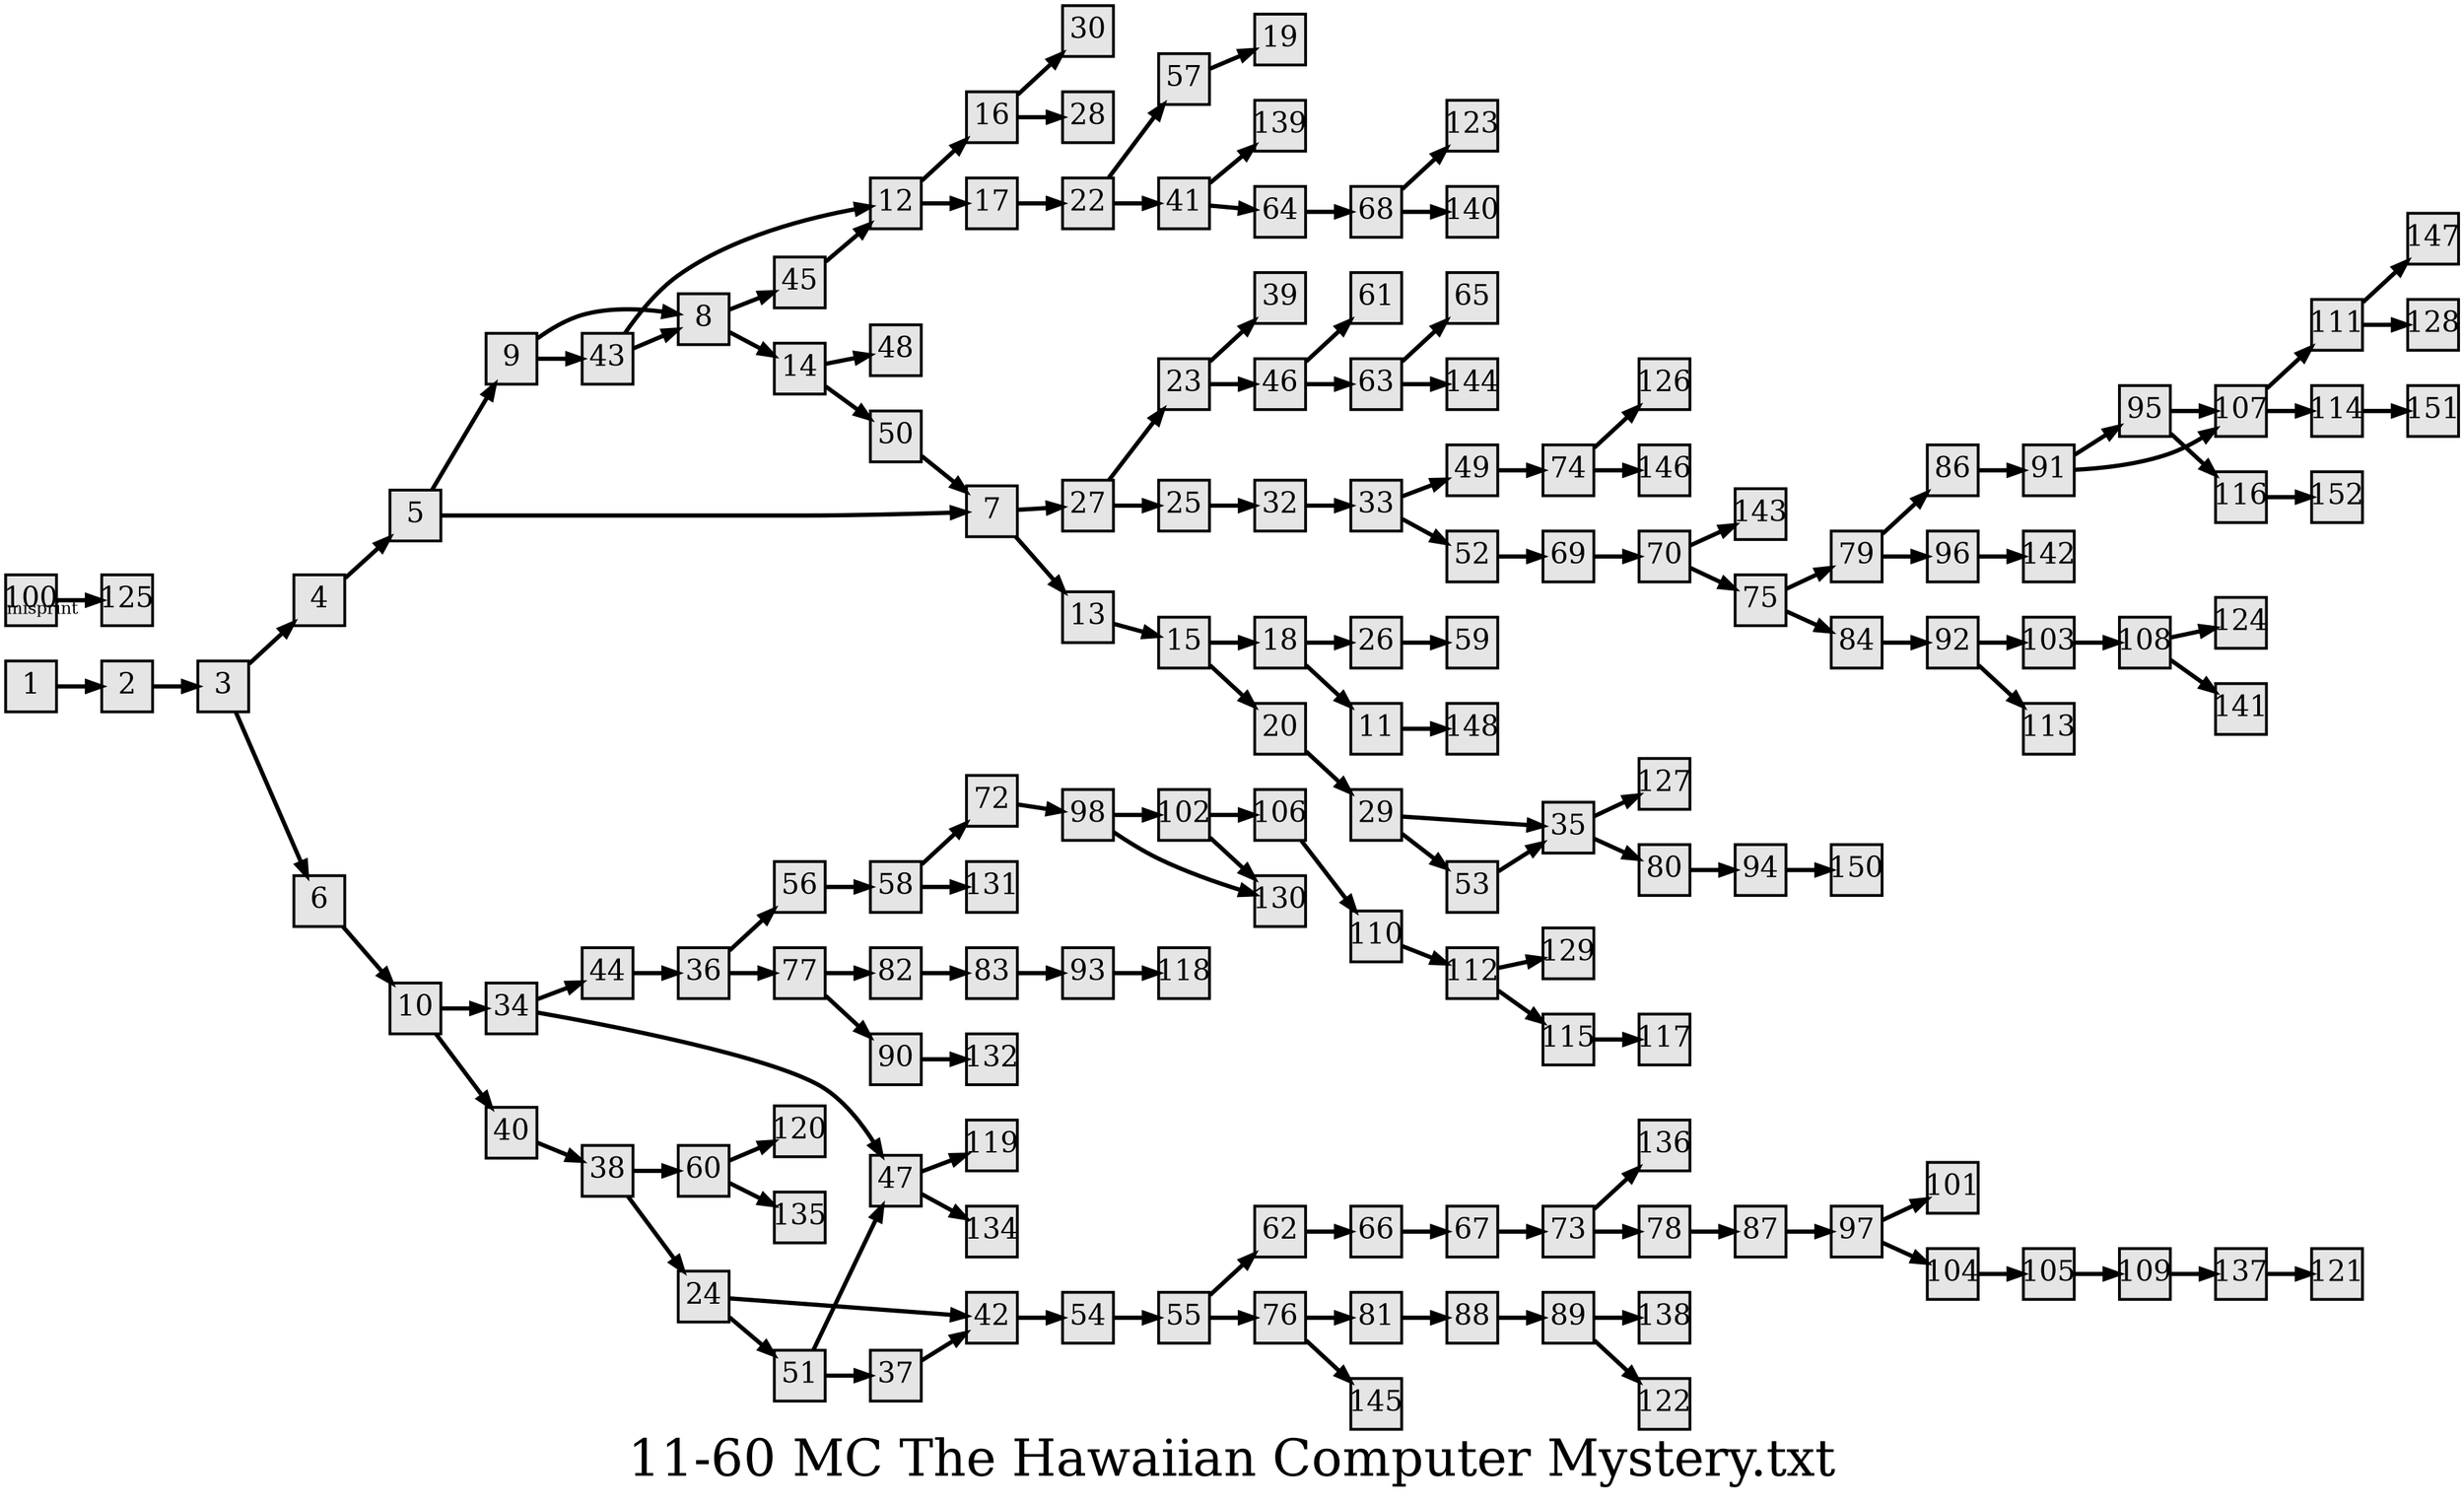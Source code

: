 digraph g{
  graph [ label="11-60 MC The Hawaiian Computer Mystery.txt" rankdir=LR, ordering=out, fontsize=36, nodesep="0.35", ranksep="0.45"];
  node  [shape=rect, penwidth=2, fontsize=20, style=filled, fillcolor=grey90, margin="0,0", labelfloat=true, regular=true, fixedsize=true];
  edge  [labelfloat=true, penwidth=3, fontsize=12];
  1 -> 2;
  2 -> 3;
  3 -> 4;
  3 -> 6;
  4 -> 5;
  5 -> 9;
  5 -> 7;
  6 -> 10;
  7 -> 27;
  7 -> 13;
  8 -> 45;
  8 -> 14;
  9 -> 8;
  9 -> 43;
  10 -> 34;
  10 -> 40;
  11 -> 148;
  12 -> 16;
  12 -> 17;
  13 -> 15;
  14 -> 48;
  14 -> 50;
  15 -> 18;
  15 -> 20;
  16 -> 30;
  16 -> 28;
  17 -> 22;
  18 -> 26;
  18 -> 11;
  20 -> 29;
  22 -> 57;
  22 -> 41;
  23 -> 39;
  23 -> 46;
  24 -> 42;
  24 -> 51;
  25 -> 32;
  26 -> 59;
  27 -> 23;
  27 -> 25;
  29 -> 35;
  29 -> 53;
  32 -> 33;
  33 -> 49;
  33 -> 52;
  34 -> 44;
  34 -> 47;
  35 -> 127;
  35 -> 80;
  36 -> 56;
  36 -> 77;
  37 -> 42;
  38 -> 60;
  38 -> 24;
  40 -> 38;
  41 -> 139;
  41 -> 64;
  42 -> 54;
  43 -> 12;
  43 -> 8;
  44 -> 36;
  45 -> 12;
  46 -> 61;
  46 -> 63;
  47 -> 119;
  47 -> 134;
  49 -> 74;
  50 -> 7;
  51 -> 47;
  51 -> 37;
  52 -> 69;
  53 -> 35;
  54 -> 55;
  55 -> 62;
  55 -> 76;
  56 -> 58;
  57 -> 19;
  58 -> 72;
  58 -> 131;
  60 -> 120;
  60 -> 135;
  62 -> 66;
  63 -> 65;
  63 -> 144;
  64 -> 68;
  66 -> 67;
  67 -> 73;
  68 -> 123;
  68 -> 140;
  69 -> 70;
  70 -> 143;
  70 -> 75;
  72 -> 98;
  73 -> 136;
  73 -> 78;
  74 -> 126;
  74 -> 146;
  75 -> 79;
  75 -> 84;
  76 -> 81;
  76 -> 145;
  77 -> 82;
  77 -> 90;
  78 -> 87;
  79 -> 86;
  79 -> 96;
  80 -> 94;
  81 -> 88;
  82 -> 83;
  83 -> 93;
  84 -> 92;
  86 -> 91;
  87 -> 97;
  88 -> 89;
  89 -> 138;
  89 -> 122;
  90 -> 132;
  91 -> 95;
  91 -> 107;
  92 -> 103;
  92 -> 113;
  93 -> 118;
  94 -> 150;
  95 -> 107;
  95 -> 116;
  96 -> 142;
  97 -> 101;
  97 -> 104;
  98 -> 102;
  98 -> 130;
  100 -> 125	[ xlabel="misprint" ];
  102 -> 106;
  102 -> 130;
  103 -> 108;
  104 -> 105;
  105 -> 109;
  106 -> 110;
  107 -> 111;
  107 -> 114;
  108 -> 124;
  108 -> 141;
  109 -> 137;
  110 -> 112;
  111 -> 147;
  111 -> 128;
  112 -> 129;
  112 -> 115;
  114 -> 151;
  115 -> 117;
  116 -> 152;
  137 -> 121;
}


